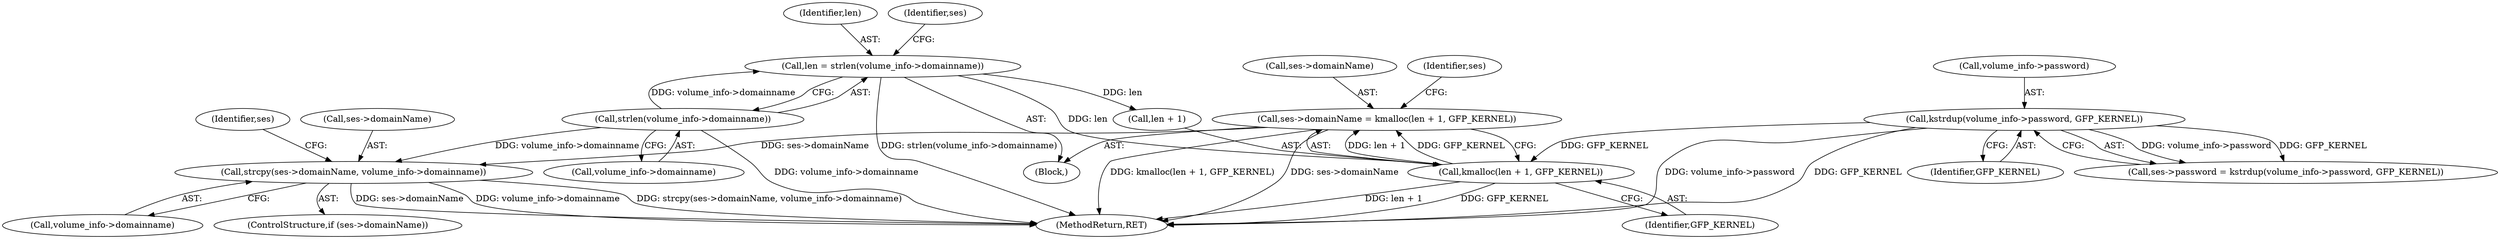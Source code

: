digraph "0_linux_4ff67b720c02c36e54d55b88c2931879b7db1cd2_0@API" {
"1000300" [label="(Call,ses->domainName = kmalloc(len + 1, GFP_KERNEL))"];
"1000304" [label="(Call,kmalloc(len + 1, GFP_KERNEL))"];
"1000294" [label="(Call,len = strlen(volume_info->domainname))"];
"1000296" [label="(Call,strlen(volume_info->domainname))"];
"1000277" [label="(Call,kstrdup(volume_info->password, GFP_KERNEL))"];
"1000313" [label="(Call,strcpy(ses->domainName, volume_info->domainname))"];
"1000281" [label="(Identifier,GFP_KERNEL)"];
"1000390" [label="(MethodReturn,RET)"];
"1000292" [label="(Block,)"];
"1000273" [label="(Call,ses->password = kstrdup(volume_info->password, GFP_KERNEL))"];
"1000301" [label="(Call,ses->domainName)"];
"1000295" [label="(Identifier,len)"];
"1000302" [label="(Identifier,ses)"];
"1000322" [label="(Identifier,ses)"];
"1000300" [label="(Call,ses->domainName = kmalloc(len + 1, GFP_KERNEL))"];
"1000309" [label="(ControlStructure,if (ses->domainName))"];
"1000294" [label="(Call,len = strlen(volume_info->domainname))"];
"1000311" [label="(Identifier,ses)"];
"1000308" [label="(Identifier,GFP_KERNEL)"];
"1000278" [label="(Call,volume_info->password)"];
"1000305" [label="(Call,len + 1)"];
"1000296" [label="(Call,strlen(volume_info->domainname))"];
"1000297" [label="(Call,volume_info->domainname)"];
"1000317" [label="(Call,volume_info->domainname)"];
"1000304" [label="(Call,kmalloc(len + 1, GFP_KERNEL))"];
"1000314" [label="(Call,ses->domainName)"];
"1000313" [label="(Call,strcpy(ses->domainName, volume_info->domainname))"];
"1000277" [label="(Call,kstrdup(volume_info->password, GFP_KERNEL))"];
"1000300" -> "1000292"  [label="AST: "];
"1000300" -> "1000304"  [label="CFG: "];
"1000301" -> "1000300"  [label="AST: "];
"1000304" -> "1000300"  [label="AST: "];
"1000311" -> "1000300"  [label="CFG: "];
"1000300" -> "1000390"  [label="DDG: kmalloc(len + 1, GFP_KERNEL)"];
"1000300" -> "1000390"  [label="DDG: ses->domainName"];
"1000304" -> "1000300"  [label="DDG: len + 1"];
"1000304" -> "1000300"  [label="DDG: GFP_KERNEL"];
"1000300" -> "1000313"  [label="DDG: ses->domainName"];
"1000304" -> "1000308"  [label="CFG: "];
"1000305" -> "1000304"  [label="AST: "];
"1000308" -> "1000304"  [label="AST: "];
"1000304" -> "1000390"  [label="DDG: len + 1"];
"1000304" -> "1000390"  [label="DDG: GFP_KERNEL"];
"1000294" -> "1000304"  [label="DDG: len"];
"1000277" -> "1000304"  [label="DDG: GFP_KERNEL"];
"1000294" -> "1000292"  [label="AST: "];
"1000294" -> "1000296"  [label="CFG: "];
"1000295" -> "1000294"  [label="AST: "];
"1000296" -> "1000294"  [label="AST: "];
"1000302" -> "1000294"  [label="CFG: "];
"1000294" -> "1000390"  [label="DDG: strlen(volume_info->domainname)"];
"1000296" -> "1000294"  [label="DDG: volume_info->domainname"];
"1000294" -> "1000305"  [label="DDG: len"];
"1000296" -> "1000297"  [label="CFG: "];
"1000297" -> "1000296"  [label="AST: "];
"1000296" -> "1000390"  [label="DDG: volume_info->domainname"];
"1000296" -> "1000313"  [label="DDG: volume_info->domainname"];
"1000277" -> "1000273"  [label="AST: "];
"1000277" -> "1000281"  [label="CFG: "];
"1000278" -> "1000277"  [label="AST: "];
"1000281" -> "1000277"  [label="AST: "];
"1000273" -> "1000277"  [label="CFG: "];
"1000277" -> "1000390"  [label="DDG: volume_info->password"];
"1000277" -> "1000390"  [label="DDG: GFP_KERNEL"];
"1000277" -> "1000273"  [label="DDG: volume_info->password"];
"1000277" -> "1000273"  [label="DDG: GFP_KERNEL"];
"1000313" -> "1000309"  [label="AST: "];
"1000313" -> "1000317"  [label="CFG: "];
"1000314" -> "1000313"  [label="AST: "];
"1000317" -> "1000313"  [label="AST: "];
"1000322" -> "1000313"  [label="CFG: "];
"1000313" -> "1000390"  [label="DDG: strcpy(ses->domainName, volume_info->domainname)"];
"1000313" -> "1000390"  [label="DDG: ses->domainName"];
"1000313" -> "1000390"  [label="DDG: volume_info->domainname"];
}
